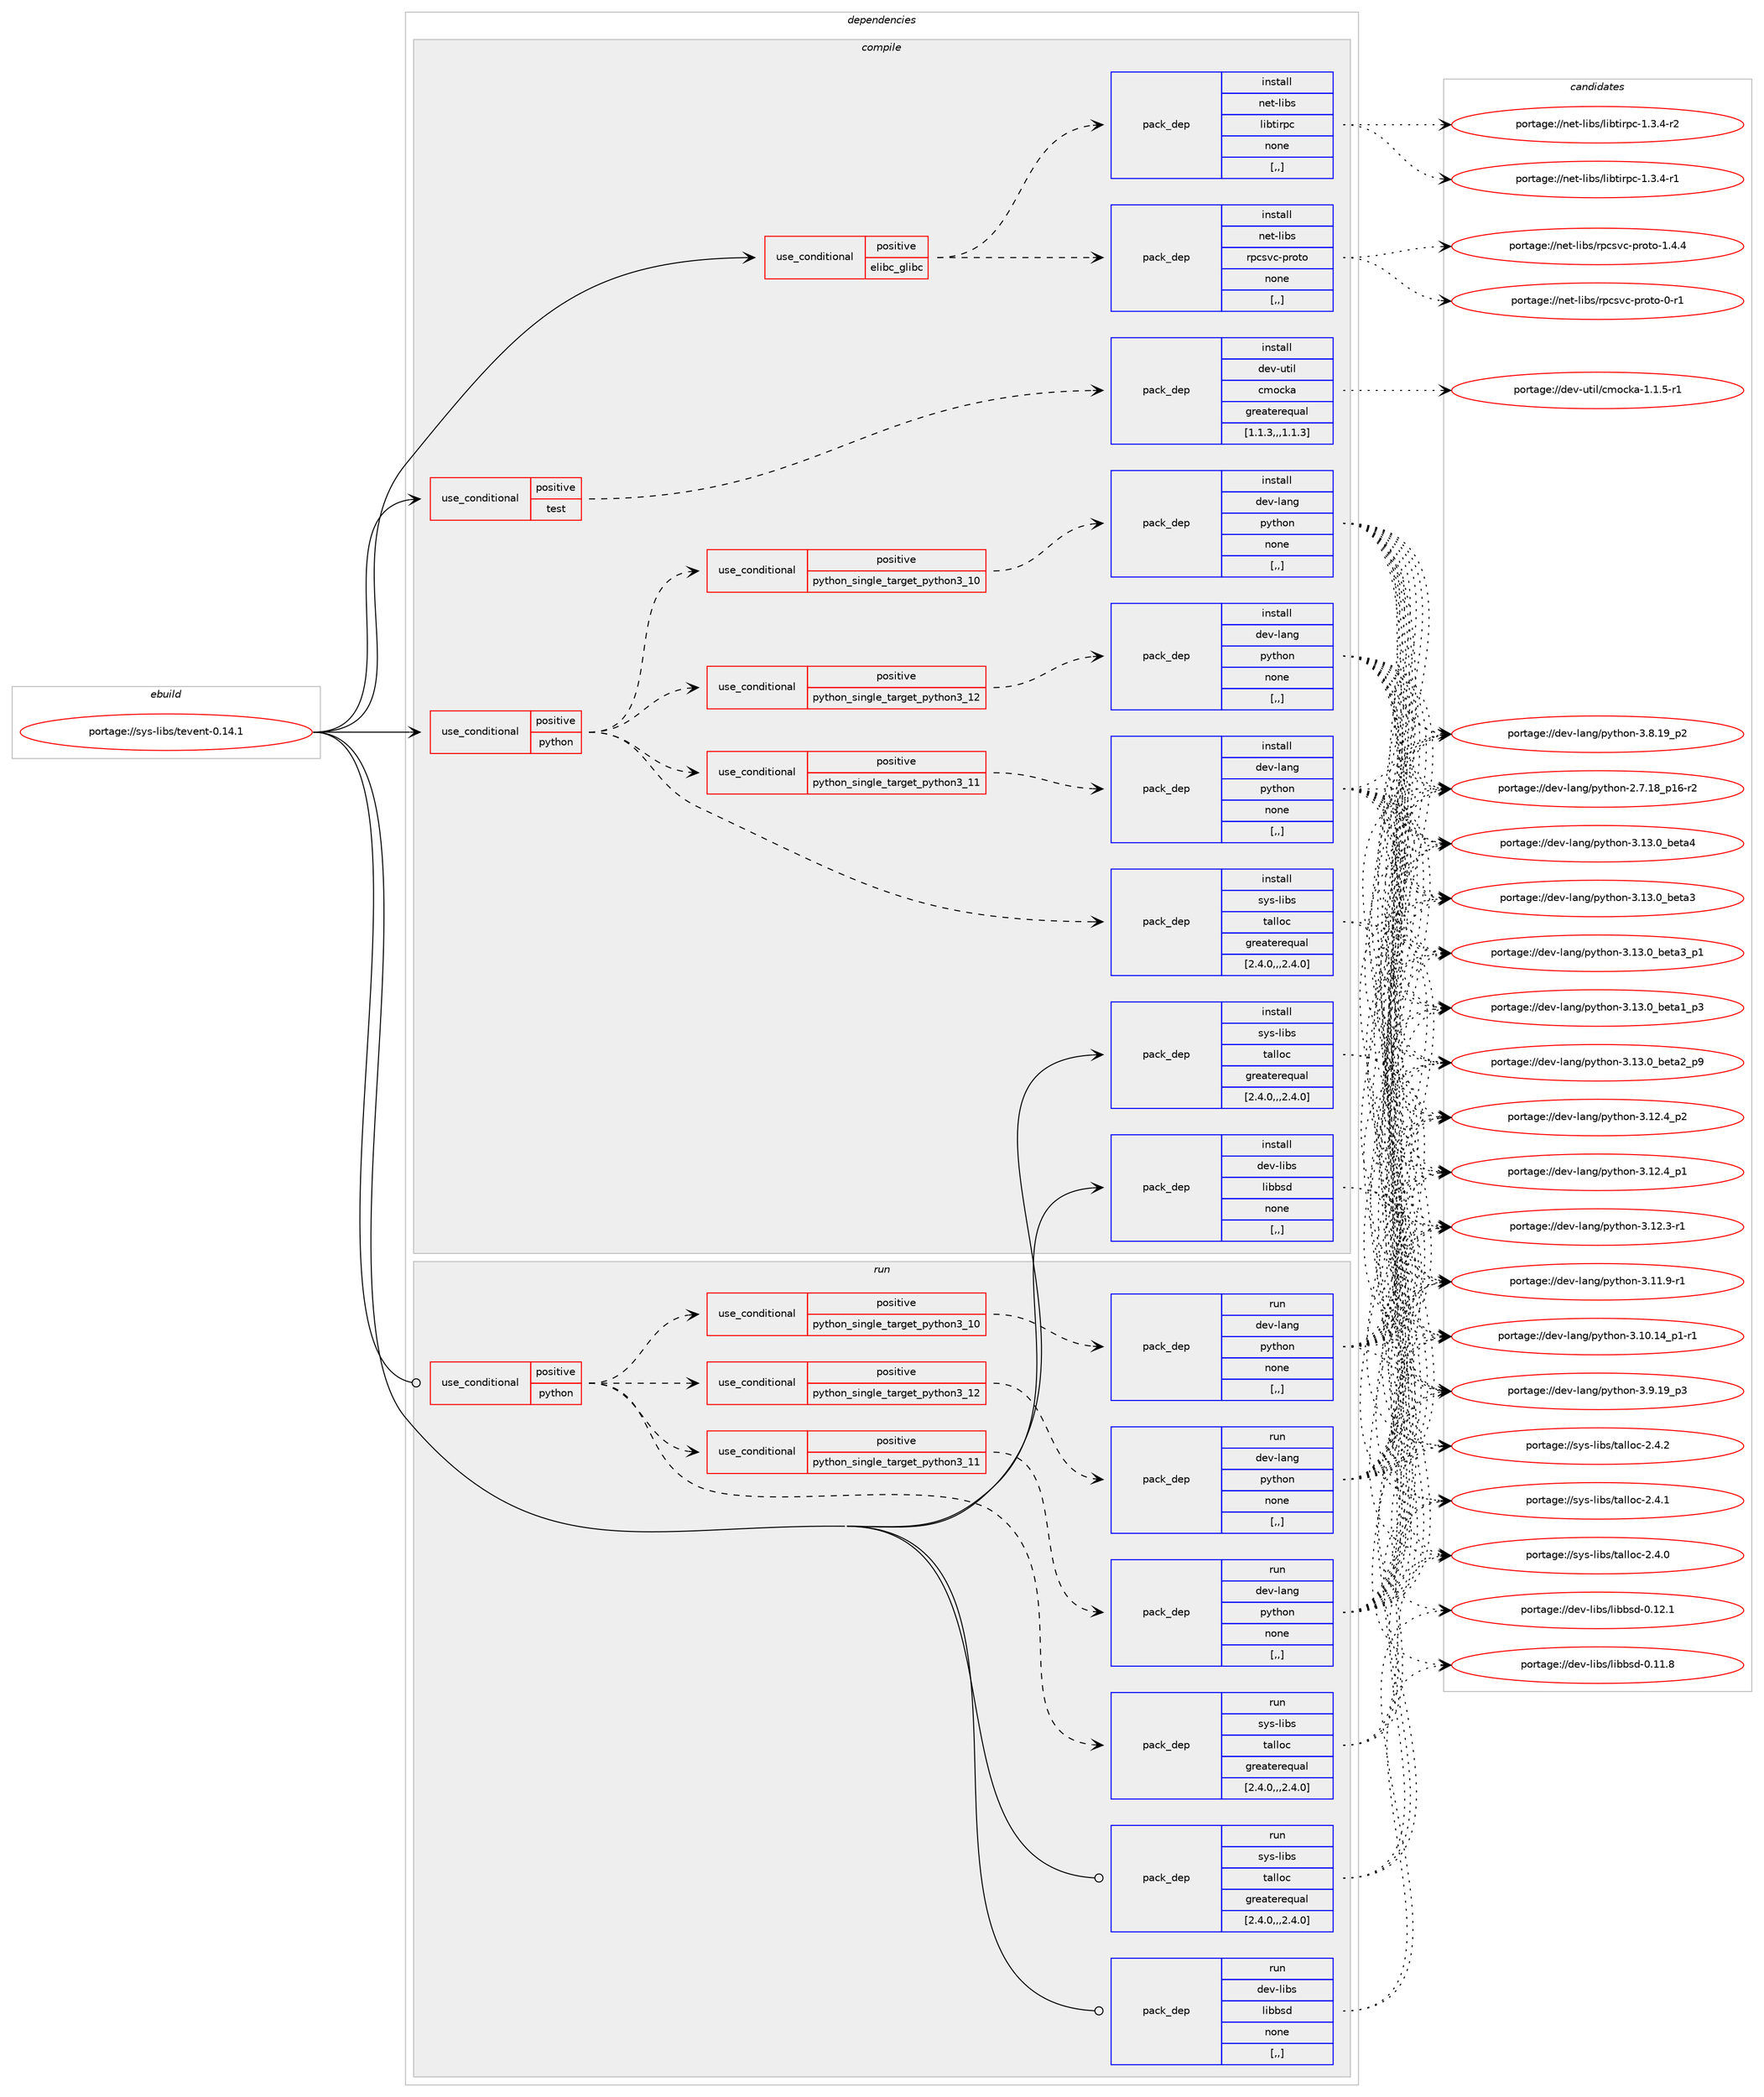 digraph prolog {

# *************
# Graph options
# *************

newrank=true;
concentrate=true;
compound=true;
graph [rankdir=LR,fontname=Helvetica,fontsize=10,ranksep=1.5];#, ranksep=2.5, nodesep=0.2];
edge  [arrowhead=vee];
node  [fontname=Helvetica,fontsize=10];

# **********
# The ebuild
# **********

subgraph cluster_leftcol {
color=gray;
label=<<i>ebuild</i>>;
id [label="portage://sys-libs/tevent-0.14.1", color=red, width=4, href="../sys-libs/tevent-0.14.1.svg"];
}

# ****************
# The dependencies
# ****************

subgraph cluster_midcol {
color=gray;
label=<<i>dependencies</i>>;
subgraph cluster_compile {
fillcolor="#eeeeee";
style=filled;
label=<<i>compile</i>>;
subgraph cond118093 {
dependency442380 [label=<<TABLE BORDER="0" CELLBORDER="1" CELLSPACING="0" CELLPADDING="4"><TR><TD ROWSPAN="3" CELLPADDING="10">use_conditional</TD></TR><TR><TD>positive</TD></TR><TR><TD>elibc_glibc</TD></TR></TABLE>>, shape=none, color=red];
subgraph pack321283 {
dependency442381 [label=<<TABLE BORDER="0" CELLBORDER="1" CELLSPACING="0" CELLPADDING="4" WIDTH="220"><TR><TD ROWSPAN="6" CELLPADDING="30">pack_dep</TD></TR><TR><TD WIDTH="110">install</TD></TR><TR><TD>net-libs</TD></TR><TR><TD>libtirpc</TD></TR><TR><TD>none</TD></TR><TR><TD>[,,]</TD></TR></TABLE>>, shape=none, color=blue];
}
dependency442380:e -> dependency442381:w [weight=20,style="dashed",arrowhead="vee"];
subgraph pack321284 {
dependency442382 [label=<<TABLE BORDER="0" CELLBORDER="1" CELLSPACING="0" CELLPADDING="4" WIDTH="220"><TR><TD ROWSPAN="6" CELLPADDING="30">pack_dep</TD></TR><TR><TD WIDTH="110">install</TD></TR><TR><TD>net-libs</TD></TR><TR><TD>rpcsvc-proto</TD></TR><TR><TD>none</TD></TR><TR><TD>[,,]</TD></TR></TABLE>>, shape=none, color=blue];
}
dependency442380:e -> dependency442382:w [weight=20,style="dashed",arrowhead="vee"];
}
id:e -> dependency442380:w [weight=20,style="solid",arrowhead="vee"];
subgraph cond118094 {
dependency442383 [label=<<TABLE BORDER="0" CELLBORDER="1" CELLSPACING="0" CELLPADDING="4"><TR><TD ROWSPAN="3" CELLPADDING="10">use_conditional</TD></TR><TR><TD>positive</TD></TR><TR><TD>python</TD></TR></TABLE>>, shape=none, color=red];
subgraph cond118095 {
dependency442384 [label=<<TABLE BORDER="0" CELLBORDER="1" CELLSPACING="0" CELLPADDING="4"><TR><TD ROWSPAN="3" CELLPADDING="10">use_conditional</TD></TR><TR><TD>positive</TD></TR><TR><TD>python_single_target_python3_10</TD></TR></TABLE>>, shape=none, color=red];
subgraph pack321285 {
dependency442385 [label=<<TABLE BORDER="0" CELLBORDER="1" CELLSPACING="0" CELLPADDING="4" WIDTH="220"><TR><TD ROWSPAN="6" CELLPADDING="30">pack_dep</TD></TR><TR><TD WIDTH="110">install</TD></TR><TR><TD>dev-lang</TD></TR><TR><TD>python</TD></TR><TR><TD>none</TD></TR><TR><TD>[,,]</TD></TR></TABLE>>, shape=none, color=blue];
}
dependency442384:e -> dependency442385:w [weight=20,style="dashed",arrowhead="vee"];
}
dependency442383:e -> dependency442384:w [weight=20,style="dashed",arrowhead="vee"];
subgraph cond118096 {
dependency442386 [label=<<TABLE BORDER="0" CELLBORDER="1" CELLSPACING="0" CELLPADDING="4"><TR><TD ROWSPAN="3" CELLPADDING="10">use_conditional</TD></TR><TR><TD>positive</TD></TR><TR><TD>python_single_target_python3_11</TD></TR></TABLE>>, shape=none, color=red];
subgraph pack321286 {
dependency442387 [label=<<TABLE BORDER="0" CELLBORDER="1" CELLSPACING="0" CELLPADDING="4" WIDTH="220"><TR><TD ROWSPAN="6" CELLPADDING="30">pack_dep</TD></TR><TR><TD WIDTH="110">install</TD></TR><TR><TD>dev-lang</TD></TR><TR><TD>python</TD></TR><TR><TD>none</TD></TR><TR><TD>[,,]</TD></TR></TABLE>>, shape=none, color=blue];
}
dependency442386:e -> dependency442387:w [weight=20,style="dashed",arrowhead="vee"];
}
dependency442383:e -> dependency442386:w [weight=20,style="dashed",arrowhead="vee"];
subgraph cond118097 {
dependency442388 [label=<<TABLE BORDER="0" CELLBORDER="1" CELLSPACING="0" CELLPADDING="4"><TR><TD ROWSPAN="3" CELLPADDING="10">use_conditional</TD></TR><TR><TD>positive</TD></TR><TR><TD>python_single_target_python3_12</TD></TR></TABLE>>, shape=none, color=red];
subgraph pack321287 {
dependency442389 [label=<<TABLE BORDER="0" CELLBORDER="1" CELLSPACING="0" CELLPADDING="4" WIDTH="220"><TR><TD ROWSPAN="6" CELLPADDING="30">pack_dep</TD></TR><TR><TD WIDTH="110">install</TD></TR><TR><TD>dev-lang</TD></TR><TR><TD>python</TD></TR><TR><TD>none</TD></TR><TR><TD>[,,]</TD></TR></TABLE>>, shape=none, color=blue];
}
dependency442388:e -> dependency442389:w [weight=20,style="dashed",arrowhead="vee"];
}
dependency442383:e -> dependency442388:w [weight=20,style="dashed",arrowhead="vee"];
subgraph pack321288 {
dependency442390 [label=<<TABLE BORDER="0" CELLBORDER="1" CELLSPACING="0" CELLPADDING="4" WIDTH="220"><TR><TD ROWSPAN="6" CELLPADDING="30">pack_dep</TD></TR><TR><TD WIDTH="110">install</TD></TR><TR><TD>sys-libs</TD></TR><TR><TD>talloc</TD></TR><TR><TD>greaterequal</TD></TR><TR><TD>[2.4.0,,,2.4.0]</TD></TR></TABLE>>, shape=none, color=blue];
}
dependency442383:e -> dependency442390:w [weight=20,style="dashed",arrowhead="vee"];
}
id:e -> dependency442383:w [weight=20,style="solid",arrowhead="vee"];
subgraph cond118098 {
dependency442391 [label=<<TABLE BORDER="0" CELLBORDER="1" CELLSPACING="0" CELLPADDING="4"><TR><TD ROWSPAN="3" CELLPADDING="10">use_conditional</TD></TR><TR><TD>positive</TD></TR><TR><TD>test</TD></TR></TABLE>>, shape=none, color=red];
subgraph pack321289 {
dependency442392 [label=<<TABLE BORDER="0" CELLBORDER="1" CELLSPACING="0" CELLPADDING="4" WIDTH="220"><TR><TD ROWSPAN="6" CELLPADDING="30">pack_dep</TD></TR><TR><TD WIDTH="110">install</TD></TR><TR><TD>dev-util</TD></TR><TR><TD>cmocka</TD></TR><TR><TD>greaterequal</TD></TR><TR><TD>[1.1.3,,,1.1.3]</TD></TR></TABLE>>, shape=none, color=blue];
}
dependency442391:e -> dependency442392:w [weight=20,style="dashed",arrowhead="vee"];
}
id:e -> dependency442391:w [weight=20,style="solid",arrowhead="vee"];
subgraph pack321290 {
dependency442393 [label=<<TABLE BORDER="0" CELLBORDER="1" CELLSPACING="0" CELLPADDING="4" WIDTH="220"><TR><TD ROWSPAN="6" CELLPADDING="30">pack_dep</TD></TR><TR><TD WIDTH="110">install</TD></TR><TR><TD>dev-libs</TD></TR><TR><TD>libbsd</TD></TR><TR><TD>none</TD></TR><TR><TD>[,,]</TD></TR></TABLE>>, shape=none, color=blue];
}
id:e -> dependency442393:w [weight=20,style="solid",arrowhead="vee"];
subgraph pack321291 {
dependency442394 [label=<<TABLE BORDER="0" CELLBORDER="1" CELLSPACING="0" CELLPADDING="4" WIDTH="220"><TR><TD ROWSPAN="6" CELLPADDING="30">pack_dep</TD></TR><TR><TD WIDTH="110">install</TD></TR><TR><TD>sys-libs</TD></TR><TR><TD>talloc</TD></TR><TR><TD>greaterequal</TD></TR><TR><TD>[2.4.0,,,2.4.0]</TD></TR></TABLE>>, shape=none, color=blue];
}
id:e -> dependency442394:w [weight=20,style="solid",arrowhead="vee"];
}
subgraph cluster_compileandrun {
fillcolor="#eeeeee";
style=filled;
label=<<i>compile and run</i>>;
}
subgraph cluster_run {
fillcolor="#eeeeee";
style=filled;
label=<<i>run</i>>;
subgraph cond118099 {
dependency442395 [label=<<TABLE BORDER="0" CELLBORDER="1" CELLSPACING="0" CELLPADDING="4"><TR><TD ROWSPAN="3" CELLPADDING="10">use_conditional</TD></TR><TR><TD>positive</TD></TR><TR><TD>python</TD></TR></TABLE>>, shape=none, color=red];
subgraph cond118100 {
dependency442396 [label=<<TABLE BORDER="0" CELLBORDER="1" CELLSPACING="0" CELLPADDING="4"><TR><TD ROWSPAN="3" CELLPADDING="10">use_conditional</TD></TR><TR><TD>positive</TD></TR><TR><TD>python_single_target_python3_10</TD></TR></TABLE>>, shape=none, color=red];
subgraph pack321292 {
dependency442397 [label=<<TABLE BORDER="0" CELLBORDER="1" CELLSPACING="0" CELLPADDING="4" WIDTH="220"><TR><TD ROWSPAN="6" CELLPADDING="30">pack_dep</TD></TR><TR><TD WIDTH="110">run</TD></TR><TR><TD>dev-lang</TD></TR><TR><TD>python</TD></TR><TR><TD>none</TD></TR><TR><TD>[,,]</TD></TR></TABLE>>, shape=none, color=blue];
}
dependency442396:e -> dependency442397:w [weight=20,style="dashed",arrowhead="vee"];
}
dependency442395:e -> dependency442396:w [weight=20,style="dashed",arrowhead="vee"];
subgraph cond118101 {
dependency442398 [label=<<TABLE BORDER="0" CELLBORDER="1" CELLSPACING="0" CELLPADDING="4"><TR><TD ROWSPAN="3" CELLPADDING="10">use_conditional</TD></TR><TR><TD>positive</TD></TR><TR><TD>python_single_target_python3_11</TD></TR></TABLE>>, shape=none, color=red];
subgraph pack321293 {
dependency442399 [label=<<TABLE BORDER="0" CELLBORDER="1" CELLSPACING="0" CELLPADDING="4" WIDTH="220"><TR><TD ROWSPAN="6" CELLPADDING="30">pack_dep</TD></TR><TR><TD WIDTH="110">run</TD></TR><TR><TD>dev-lang</TD></TR><TR><TD>python</TD></TR><TR><TD>none</TD></TR><TR><TD>[,,]</TD></TR></TABLE>>, shape=none, color=blue];
}
dependency442398:e -> dependency442399:w [weight=20,style="dashed",arrowhead="vee"];
}
dependency442395:e -> dependency442398:w [weight=20,style="dashed",arrowhead="vee"];
subgraph cond118102 {
dependency442400 [label=<<TABLE BORDER="0" CELLBORDER="1" CELLSPACING="0" CELLPADDING="4"><TR><TD ROWSPAN="3" CELLPADDING="10">use_conditional</TD></TR><TR><TD>positive</TD></TR><TR><TD>python_single_target_python3_12</TD></TR></TABLE>>, shape=none, color=red];
subgraph pack321294 {
dependency442401 [label=<<TABLE BORDER="0" CELLBORDER="1" CELLSPACING="0" CELLPADDING="4" WIDTH="220"><TR><TD ROWSPAN="6" CELLPADDING="30">pack_dep</TD></TR><TR><TD WIDTH="110">run</TD></TR><TR><TD>dev-lang</TD></TR><TR><TD>python</TD></TR><TR><TD>none</TD></TR><TR><TD>[,,]</TD></TR></TABLE>>, shape=none, color=blue];
}
dependency442400:e -> dependency442401:w [weight=20,style="dashed",arrowhead="vee"];
}
dependency442395:e -> dependency442400:w [weight=20,style="dashed",arrowhead="vee"];
subgraph pack321295 {
dependency442402 [label=<<TABLE BORDER="0" CELLBORDER="1" CELLSPACING="0" CELLPADDING="4" WIDTH="220"><TR><TD ROWSPAN="6" CELLPADDING="30">pack_dep</TD></TR><TR><TD WIDTH="110">run</TD></TR><TR><TD>sys-libs</TD></TR><TR><TD>talloc</TD></TR><TR><TD>greaterequal</TD></TR><TR><TD>[2.4.0,,,2.4.0]</TD></TR></TABLE>>, shape=none, color=blue];
}
dependency442395:e -> dependency442402:w [weight=20,style="dashed",arrowhead="vee"];
}
id:e -> dependency442395:w [weight=20,style="solid",arrowhead="odot"];
subgraph pack321296 {
dependency442403 [label=<<TABLE BORDER="0" CELLBORDER="1" CELLSPACING="0" CELLPADDING="4" WIDTH="220"><TR><TD ROWSPAN="6" CELLPADDING="30">pack_dep</TD></TR><TR><TD WIDTH="110">run</TD></TR><TR><TD>dev-libs</TD></TR><TR><TD>libbsd</TD></TR><TR><TD>none</TD></TR><TR><TD>[,,]</TD></TR></TABLE>>, shape=none, color=blue];
}
id:e -> dependency442403:w [weight=20,style="solid",arrowhead="odot"];
subgraph pack321297 {
dependency442404 [label=<<TABLE BORDER="0" CELLBORDER="1" CELLSPACING="0" CELLPADDING="4" WIDTH="220"><TR><TD ROWSPAN="6" CELLPADDING="30">pack_dep</TD></TR><TR><TD WIDTH="110">run</TD></TR><TR><TD>sys-libs</TD></TR><TR><TD>talloc</TD></TR><TR><TD>greaterequal</TD></TR><TR><TD>[2.4.0,,,2.4.0]</TD></TR></TABLE>>, shape=none, color=blue];
}
id:e -> dependency442404:w [weight=20,style="solid",arrowhead="odot"];
}
}

# **************
# The candidates
# **************

subgraph cluster_choices {
rank=same;
color=gray;
label=<<i>candidates</i>>;

subgraph choice321283 {
color=black;
nodesep=1;
choice11010111645108105981154710810598116105114112994549465146524511450 [label="portage://net-libs/libtirpc-1.3.4-r2", color=red, width=4,href="../net-libs/libtirpc-1.3.4-r2.svg"];
choice11010111645108105981154710810598116105114112994549465146524511449 [label="portage://net-libs/libtirpc-1.3.4-r1", color=red, width=4,href="../net-libs/libtirpc-1.3.4-r1.svg"];
dependency442381:e -> choice11010111645108105981154710810598116105114112994549465146524511450:w [style=dotted,weight="100"];
dependency442381:e -> choice11010111645108105981154710810598116105114112994549465146524511449:w [style=dotted,weight="100"];
}
subgraph choice321284 {
color=black;
nodesep=1;
choice110101116451081059811547114112991151189945112114111116111454946524652 [label="portage://net-libs/rpcsvc-proto-1.4.4", color=red, width=4,href="../net-libs/rpcsvc-proto-1.4.4.svg"];
choice11010111645108105981154711411299115118994511211411111611145484511449 [label="portage://net-libs/rpcsvc-proto-0-r1", color=red, width=4,href="../net-libs/rpcsvc-proto-0-r1.svg"];
dependency442382:e -> choice110101116451081059811547114112991151189945112114111116111454946524652:w [style=dotted,weight="100"];
dependency442382:e -> choice11010111645108105981154711411299115118994511211411111611145484511449:w [style=dotted,weight="100"];
}
subgraph choice321285 {
color=black;
nodesep=1;
choice1001011184510897110103471121211161041111104551464951464895981011169752 [label="portage://dev-lang/python-3.13.0_beta4", color=red, width=4,href="../dev-lang/python-3.13.0_beta4.svg"];
choice10010111845108971101034711212111610411111045514649514648959810111697519511249 [label="portage://dev-lang/python-3.13.0_beta3_p1", color=red, width=4,href="../dev-lang/python-3.13.0_beta3_p1.svg"];
choice1001011184510897110103471121211161041111104551464951464895981011169751 [label="portage://dev-lang/python-3.13.0_beta3", color=red, width=4,href="../dev-lang/python-3.13.0_beta3.svg"];
choice10010111845108971101034711212111610411111045514649514648959810111697509511257 [label="portage://dev-lang/python-3.13.0_beta2_p9", color=red, width=4,href="../dev-lang/python-3.13.0_beta2_p9.svg"];
choice10010111845108971101034711212111610411111045514649514648959810111697499511251 [label="portage://dev-lang/python-3.13.0_beta1_p3", color=red, width=4,href="../dev-lang/python-3.13.0_beta1_p3.svg"];
choice100101118451089711010347112121116104111110455146495046529511250 [label="portage://dev-lang/python-3.12.4_p2", color=red, width=4,href="../dev-lang/python-3.12.4_p2.svg"];
choice100101118451089711010347112121116104111110455146495046529511249 [label="portage://dev-lang/python-3.12.4_p1", color=red, width=4,href="../dev-lang/python-3.12.4_p1.svg"];
choice100101118451089711010347112121116104111110455146495046514511449 [label="portage://dev-lang/python-3.12.3-r1", color=red, width=4,href="../dev-lang/python-3.12.3-r1.svg"];
choice100101118451089711010347112121116104111110455146494946574511449 [label="portage://dev-lang/python-3.11.9-r1", color=red, width=4,href="../dev-lang/python-3.11.9-r1.svg"];
choice100101118451089711010347112121116104111110455146494846495295112494511449 [label="portage://dev-lang/python-3.10.14_p1-r1", color=red, width=4,href="../dev-lang/python-3.10.14_p1-r1.svg"];
choice100101118451089711010347112121116104111110455146574649579511251 [label="portage://dev-lang/python-3.9.19_p3", color=red, width=4,href="../dev-lang/python-3.9.19_p3.svg"];
choice100101118451089711010347112121116104111110455146564649579511250 [label="portage://dev-lang/python-3.8.19_p2", color=red, width=4,href="../dev-lang/python-3.8.19_p2.svg"];
choice100101118451089711010347112121116104111110455046554649569511249544511450 [label="portage://dev-lang/python-2.7.18_p16-r2", color=red, width=4,href="../dev-lang/python-2.7.18_p16-r2.svg"];
dependency442385:e -> choice1001011184510897110103471121211161041111104551464951464895981011169752:w [style=dotted,weight="100"];
dependency442385:e -> choice10010111845108971101034711212111610411111045514649514648959810111697519511249:w [style=dotted,weight="100"];
dependency442385:e -> choice1001011184510897110103471121211161041111104551464951464895981011169751:w [style=dotted,weight="100"];
dependency442385:e -> choice10010111845108971101034711212111610411111045514649514648959810111697509511257:w [style=dotted,weight="100"];
dependency442385:e -> choice10010111845108971101034711212111610411111045514649514648959810111697499511251:w [style=dotted,weight="100"];
dependency442385:e -> choice100101118451089711010347112121116104111110455146495046529511250:w [style=dotted,weight="100"];
dependency442385:e -> choice100101118451089711010347112121116104111110455146495046529511249:w [style=dotted,weight="100"];
dependency442385:e -> choice100101118451089711010347112121116104111110455146495046514511449:w [style=dotted,weight="100"];
dependency442385:e -> choice100101118451089711010347112121116104111110455146494946574511449:w [style=dotted,weight="100"];
dependency442385:e -> choice100101118451089711010347112121116104111110455146494846495295112494511449:w [style=dotted,weight="100"];
dependency442385:e -> choice100101118451089711010347112121116104111110455146574649579511251:w [style=dotted,weight="100"];
dependency442385:e -> choice100101118451089711010347112121116104111110455146564649579511250:w [style=dotted,weight="100"];
dependency442385:e -> choice100101118451089711010347112121116104111110455046554649569511249544511450:w [style=dotted,weight="100"];
}
subgraph choice321286 {
color=black;
nodesep=1;
choice1001011184510897110103471121211161041111104551464951464895981011169752 [label="portage://dev-lang/python-3.13.0_beta4", color=red, width=4,href="../dev-lang/python-3.13.0_beta4.svg"];
choice10010111845108971101034711212111610411111045514649514648959810111697519511249 [label="portage://dev-lang/python-3.13.0_beta3_p1", color=red, width=4,href="../dev-lang/python-3.13.0_beta3_p1.svg"];
choice1001011184510897110103471121211161041111104551464951464895981011169751 [label="portage://dev-lang/python-3.13.0_beta3", color=red, width=4,href="../dev-lang/python-3.13.0_beta3.svg"];
choice10010111845108971101034711212111610411111045514649514648959810111697509511257 [label="portage://dev-lang/python-3.13.0_beta2_p9", color=red, width=4,href="../dev-lang/python-3.13.0_beta2_p9.svg"];
choice10010111845108971101034711212111610411111045514649514648959810111697499511251 [label="portage://dev-lang/python-3.13.0_beta1_p3", color=red, width=4,href="../dev-lang/python-3.13.0_beta1_p3.svg"];
choice100101118451089711010347112121116104111110455146495046529511250 [label="portage://dev-lang/python-3.12.4_p2", color=red, width=4,href="../dev-lang/python-3.12.4_p2.svg"];
choice100101118451089711010347112121116104111110455146495046529511249 [label="portage://dev-lang/python-3.12.4_p1", color=red, width=4,href="../dev-lang/python-3.12.4_p1.svg"];
choice100101118451089711010347112121116104111110455146495046514511449 [label="portage://dev-lang/python-3.12.3-r1", color=red, width=4,href="../dev-lang/python-3.12.3-r1.svg"];
choice100101118451089711010347112121116104111110455146494946574511449 [label="portage://dev-lang/python-3.11.9-r1", color=red, width=4,href="../dev-lang/python-3.11.9-r1.svg"];
choice100101118451089711010347112121116104111110455146494846495295112494511449 [label="portage://dev-lang/python-3.10.14_p1-r1", color=red, width=4,href="../dev-lang/python-3.10.14_p1-r1.svg"];
choice100101118451089711010347112121116104111110455146574649579511251 [label="portage://dev-lang/python-3.9.19_p3", color=red, width=4,href="../dev-lang/python-3.9.19_p3.svg"];
choice100101118451089711010347112121116104111110455146564649579511250 [label="portage://dev-lang/python-3.8.19_p2", color=red, width=4,href="../dev-lang/python-3.8.19_p2.svg"];
choice100101118451089711010347112121116104111110455046554649569511249544511450 [label="portage://dev-lang/python-2.7.18_p16-r2", color=red, width=4,href="../dev-lang/python-2.7.18_p16-r2.svg"];
dependency442387:e -> choice1001011184510897110103471121211161041111104551464951464895981011169752:w [style=dotted,weight="100"];
dependency442387:e -> choice10010111845108971101034711212111610411111045514649514648959810111697519511249:w [style=dotted,weight="100"];
dependency442387:e -> choice1001011184510897110103471121211161041111104551464951464895981011169751:w [style=dotted,weight="100"];
dependency442387:e -> choice10010111845108971101034711212111610411111045514649514648959810111697509511257:w [style=dotted,weight="100"];
dependency442387:e -> choice10010111845108971101034711212111610411111045514649514648959810111697499511251:w [style=dotted,weight="100"];
dependency442387:e -> choice100101118451089711010347112121116104111110455146495046529511250:w [style=dotted,weight="100"];
dependency442387:e -> choice100101118451089711010347112121116104111110455146495046529511249:w [style=dotted,weight="100"];
dependency442387:e -> choice100101118451089711010347112121116104111110455146495046514511449:w [style=dotted,weight="100"];
dependency442387:e -> choice100101118451089711010347112121116104111110455146494946574511449:w [style=dotted,weight="100"];
dependency442387:e -> choice100101118451089711010347112121116104111110455146494846495295112494511449:w [style=dotted,weight="100"];
dependency442387:e -> choice100101118451089711010347112121116104111110455146574649579511251:w [style=dotted,weight="100"];
dependency442387:e -> choice100101118451089711010347112121116104111110455146564649579511250:w [style=dotted,weight="100"];
dependency442387:e -> choice100101118451089711010347112121116104111110455046554649569511249544511450:w [style=dotted,weight="100"];
}
subgraph choice321287 {
color=black;
nodesep=1;
choice1001011184510897110103471121211161041111104551464951464895981011169752 [label="portage://dev-lang/python-3.13.0_beta4", color=red, width=4,href="../dev-lang/python-3.13.0_beta4.svg"];
choice10010111845108971101034711212111610411111045514649514648959810111697519511249 [label="portage://dev-lang/python-3.13.0_beta3_p1", color=red, width=4,href="../dev-lang/python-3.13.0_beta3_p1.svg"];
choice1001011184510897110103471121211161041111104551464951464895981011169751 [label="portage://dev-lang/python-3.13.0_beta3", color=red, width=4,href="../dev-lang/python-3.13.0_beta3.svg"];
choice10010111845108971101034711212111610411111045514649514648959810111697509511257 [label="portage://dev-lang/python-3.13.0_beta2_p9", color=red, width=4,href="../dev-lang/python-3.13.0_beta2_p9.svg"];
choice10010111845108971101034711212111610411111045514649514648959810111697499511251 [label="portage://dev-lang/python-3.13.0_beta1_p3", color=red, width=4,href="../dev-lang/python-3.13.0_beta1_p3.svg"];
choice100101118451089711010347112121116104111110455146495046529511250 [label="portage://dev-lang/python-3.12.4_p2", color=red, width=4,href="../dev-lang/python-3.12.4_p2.svg"];
choice100101118451089711010347112121116104111110455146495046529511249 [label="portage://dev-lang/python-3.12.4_p1", color=red, width=4,href="../dev-lang/python-3.12.4_p1.svg"];
choice100101118451089711010347112121116104111110455146495046514511449 [label="portage://dev-lang/python-3.12.3-r1", color=red, width=4,href="../dev-lang/python-3.12.3-r1.svg"];
choice100101118451089711010347112121116104111110455146494946574511449 [label="portage://dev-lang/python-3.11.9-r1", color=red, width=4,href="../dev-lang/python-3.11.9-r1.svg"];
choice100101118451089711010347112121116104111110455146494846495295112494511449 [label="portage://dev-lang/python-3.10.14_p1-r1", color=red, width=4,href="../dev-lang/python-3.10.14_p1-r1.svg"];
choice100101118451089711010347112121116104111110455146574649579511251 [label="portage://dev-lang/python-3.9.19_p3", color=red, width=4,href="../dev-lang/python-3.9.19_p3.svg"];
choice100101118451089711010347112121116104111110455146564649579511250 [label="portage://dev-lang/python-3.8.19_p2", color=red, width=4,href="../dev-lang/python-3.8.19_p2.svg"];
choice100101118451089711010347112121116104111110455046554649569511249544511450 [label="portage://dev-lang/python-2.7.18_p16-r2", color=red, width=4,href="../dev-lang/python-2.7.18_p16-r2.svg"];
dependency442389:e -> choice1001011184510897110103471121211161041111104551464951464895981011169752:w [style=dotted,weight="100"];
dependency442389:e -> choice10010111845108971101034711212111610411111045514649514648959810111697519511249:w [style=dotted,weight="100"];
dependency442389:e -> choice1001011184510897110103471121211161041111104551464951464895981011169751:w [style=dotted,weight="100"];
dependency442389:e -> choice10010111845108971101034711212111610411111045514649514648959810111697509511257:w [style=dotted,weight="100"];
dependency442389:e -> choice10010111845108971101034711212111610411111045514649514648959810111697499511251:w [style=dotted,weight="100"];
dependency442389:e -> choice100101118451089711010347112121116104111110455146495046529511250:w [style=dotted,weight="100"];
dependency442389:e -> choice100101118451089711010347112121116104111110455146495046529511249:w [style=dotted,weight="100"];
dependency442389:e -> choice100101118451089711010347112121116104111110455146495046514511449:w [style=dotted,weight="100"];
dependency442389:e -> choice100101118451089711010347112121116104111110455146494946574511449:w [style=dotted,weight="100"];
dependency442389:e -> choice100101118451089711010347112121116104111110455146494846495295112494511449:w [style=dotted,weight="100"];
dependency442389:e -> choice100101118451089711010347112121116104111110455146574649579511251:w [style=dotted,weight="100"];
dependency442389:e -> choice100101118451089711010347112121116104111110455146564649579511250:w [style=dotted,weight="100"];
dependency442389:e -> choice100101118451089711010347112121116104111110455046554649569511249544511450:w [style=dotted,weight="100"];
}
subgraph choice321288 {
color=black;
nodesep=1;
choice1151211154510810598115471169710810811199455046524650 [label="portage://sys-libs/talloc-2.4.2", color=red, width=4,href="../sys-libs/talloc-2.4.2.svg"];
choice1151211154510810598115471169710810811199455046524649 [label="portage://sys-libs/talloc-2.4.1", color=red, width=4,href="../sys-libs/talloc-2.4.1.svg"];
choice1151211154510810598115471169710810811199455046524648 [label="portage://sys-libs/talloc-2.4.0", color=red, width=4,href="../sys-libs/talloc-2.4.0.svg"];
dependency442390:e -> choice1151211154510810598115471169710810811199455046524650:w [style=dotted,weight="100"];
dependency442390:e -> choice1151211154510810598115471169710810811199455046524649:w [style=dotted,weight="100"];
dependency442390:e -> choice1151211154510810598115471169710810811199455046524648:w [style=dotted,weight="100"];
}
subgraph choice321289 {
color=black;
nodesep=1;
choice10010111845117116105108479910911199107974549464946534511449 [label="portage://dev-util/cmocka-1.1.5-r1", color=red, width=4,href="../dev-util/cmocka-1.1.5-r1.svg"];
dependency442392:e -> choice10010111845117116105108479910911199107974549464946534511449:w [style=dotted,weight="100"];
}
subgraph choice321290 {
color=black;
nodesep=1;
choice100101118451081059811547108105989811510045484649504649 [label="portage://dev-libs/libbsd-0.12.1", color=red, width=4,href="../dev-libs/libbsd-0.12.1.svg"];
choice100101118451081059811547108105989811510045484649494656 [label="portage://dev-libs/libbsd-0.11.8", color=red, width=4,href="../dev-libs/libbsd-0.11.8.svg"];
dependency442393:e -> choice100101118451081059811547108105989811510045484649504649:w [style=dotted,weight="100"];
dependency442393:e -> choice100101118451081059811547108105989811510045484649494656:w [style=dotted,weight="100"];
}
subgraph choice321291 {
color=black;
nodesep=1;
choice1151211154510810598115471169710810811199455046524650 [label="portage://sys-libs/talloc-2.4.2", color=red, width=4,href="../sys-libs/talloc-2.4.2.svg"];
choice1151211154510810598115471169710810811199455046524649 [label="portage://sys-libs/talloc-2.4.1", color=red, width=4,href="../sys-libs/talloc-2.4.1.svg"];
choice1151211154510810598115471169710810811199455046524648 [label="portage://sys-libs/talloc-2.4.0", color=red, width=4,href="../sys-libs/talloc-2.4.0.svg"];
dependency442394:e -> choice1151211154510810598115471169710810811199455046524650:w [style=dotted,weight="100"];
dependency442394:e -> choice1151211154510810598115471169710810811199455046524649:w [style=dotted,weight="100"];
dependency442394:e -> choice1151211154510810598115471169710810811199455046524648:w [style=dotted,weight="100"];
}
subgraph choice321292 {
color=black;
nodesep=1;
choice1001011184510897110103471121211161041111104551464951464895981011169752 [label="portage://dev-lang/python-3.13.0_beta4", color=red, width=4,href="../dev-lang/python-3.13.0_beta4.svg"];
choice10010111845108971101034711212111610411111045514649514648959810111697519511249 [label="portage://dev-lang/python-3.13.0_beta3_p1", color=red, width=4,href="../dev-lang/python-3.13.0_beta3_p1.svg"];
choice1001011184510897110103471121211161041111104551464951464895981011169751 [label="portage://dev-lang/python-3.13.0_beta3", color=red, width=4,href="../dev-lang/python-3.13.0_beta3.svg"];
choice10010111845108971101034711212111610411111045514649514648959810111697509511257 [label="portage://dev-lang/python-3.13.0_beta2_p9", color=red, width=4,href="../dev-lang/python-3.13.0_beta2_p9.svg"];
choice10010111845108971101034711212111610411111045514649514648959810111697499511251 [label="portage://dev-lang/python-3.13.0_beta1_p3", color=red, width=4,href="../dev-lang/python-3.13.0_beta1_p3.svg"];
choice100101118451089711010347112121116104111110455146495046529511250 [label="portage://dev-lang/python-3.12.4_p2", color=red, width=4,href="../dev-lang/python-3.12.4_p2.svg"];
choice100101118451089711010347112121116104111110455146495046529511249 [label="portage://dev-lang/python-3.12.4_p1", color=red, width=4,href="../dev-lang/python-3.12.4_p1.svg"];
choice100101118451089711010347112121116104111110455146495046514511449 [label="portage://dev-lang/python-3.12.3-r1", color=red, width=4,href="../dev-lang/python-3.12.3-r1.svg"];
choice100101118451089711010347112121116104111110455146494946574511449 [label="portage://dev-lang/python-3.11.9-r1", color=red, width=4,href="../dev-lang/python-3.11.9-r1.svg"];
choice100101118451089711010347112121116104111110455146494846495295112494511449 [label="portage://dev-lang/python-3.10.14_p1-r1", color=red, width=4,href="../dev-lang/python-3.10.14_p1-r1.svg"];
choice100101118451089711010347112121116104111110455146574649579511251 [label="portage://dev-lang/python-3.9.19_p3", color=red, width=4,href="../dev-lang/python-3.9.19_p3.svg"];
choice100101118451089711010347112121116104111110455146564649579511250 [label="portage://dev-lang/python-3.8.19_p2", color=red, width=4,href="../dev-lang/python-3.8.19_p2.svg"];
choice100101118451089711010347112121116104111110455046554649569511249544511450 [label="portage://dev-lang/python-2.7.18_p16-r2", color=red, width=4,href="../dev-lang/python-2.7.18_p16-r2.svg"];
dependency442397:e -> choice1001011184510897110103471121211161041111104551464951464895981011169752:w [style=dotted,weight="100"];
dependency442397:e -> choice10010111845108971101034711212111610411111045514649514648959810111697519511249:w [style=dotted,weight="100"];
dependency442397:e -> choice1001011184510897110103471121211161041111104551464951464895981011169751:w [style=dotted,weight="100"];
dependency442397:e -> choice10010111845108971101034711212111610411111045514649514648959810111697509511257:w [style=dotted,weight="100"];
dependency442397:e -> choice10010111845108971101034711212111610411111045514649514648959810111697499511251:w [style=dotted,weight="100"];
dependency442397:e -> choice100101118451089711010347112121116104111110455146495046529511250:w [style=dotted,weight="100"];
dependency442397:e -> choice100101118451089711010347112121116104111110455146495046529511249:w [style=dotted,weight="100"];
dependency442397:e -> choice100101118451089711010347112121116104111110455146495046514511449:w [style=dotted,weight="100"];
dependency442397:e -> choice100101118451089711010347112121116104111110455146494946574511449:w [style=dotted,weight="100"];
dependency442397:e -> choice100101118451089711010347112121116104111110455146494846495295112494511449:w [style=dotted,weight="100"];
dependency442397:e -> choice100101118451089711010347112121116104111110455146574649579511251:w [style=dotted,weight="100"];
dependency442397:e -> choice100101118451089711010347112121116104111110455146564649579511250:w [style=dotted,weight="100"];
dependency442397:e -> choice100101118451089711010347112121116104111110455046554649569511249544511450:w [style=dotted,weight="100"];
}
subgraph choice321293 {
color=black;
nodesep=1;
choice1001011184510897110103471121211161041111104551464951464895981011169752 [label="portage://dev-lang/python-3.13.0_beta4", color=red, width=4,href="../dev-lang/python-3.13.0_beta4.svg"];
choice10010111845108971101034711212111610411111045514649514648959810111697519511249 [label="portage://dev-lang/python-3.13.0_beta3_p1", color=red, width=4,href="../dev-lang/python-3.13.0_beta3_p1.svg"];
choice1001011184510897110103471121211161041111104551464951464895981011169751 [label="portage://dev-lang/python-3.13.0_beta3", color=red, width=4,href="../dev-lang/python-3.13.0_beta3.svg"];
choice10010111845108971101034711212111610411111045514649514648959810111697509511257 [label="portage://dev-lang/python-3.13.0_beta2_p9", color=red, width=4,href="../dev-lang/python-3.13.0_beta2_p9.svg"];
choice10010111845108971101034711212111610411111045514649514648959810111697499511251 [label="portage://dev-lang/python-3.13.0_beta1_p3", color=red, width=4,href="../dev-lang/python-3.13.0_beta1_p3.svg"];
choice100101118451089711010347112121116104111110455146495046529511250 [label="portage://dev-lang/python-3.12.4_p2", color=red, width=4,href="../dev-lang/python-3.12.4_p2.svg"];
choice100101118451089711010347112121116104111110455146495046529511249 [label="portage://dev-lang/python-3.12.4_p1", color=red, width=4,href="../dev-lang/python-3.12.4_p1.svg"];
choice100101118451089711010347112121116104111110455146495046514511449 [label="portage://dev-lang/python-3.12.3-r1", color=red, width=4,href="../dev-lang/python-3.12.3-r1.svg"];
choice100101118451089711010347112121116104111110455146494946574511449 [label="portage://dev-lang/python-3.11.9-r1", color=red, width=4,href="../dev-lang/python-3.11.9-r1.svg"];
choice100101118451089711010347112121116104111110455146494846495295112494511449 [label="portage://dev-lang/python-3.10.14_p1-r1", color=red, width=4,href="../dev-lang/python-3.10.14_p1-r1.svg"];
choice100101118451089711010347112121116104111110455146574649579511251 [label="portage://dev-lang/python-3.9.19_p3", color=red, width=4,href="../dev-lang/python-3.9.19_p3.svg"];
choice100101118451089711010347112121116104111110455146564649579511250 [label="portage://dev-lang/python-3.8.19_p2", color=red, width=4,href="../dev-lang/python-3.8.19_p2.svg"];
choice100101118451089711010347112121116104111110455046554649569511249544511450 [label="portage://dev-lang/python-2.7.18_p16-r2", color=red, width=4,href="../dev-lang/python-2.7.18_p16-r2.svg"];
dependency442399:e -> choice1001011184510897110103471121211161041111104551464951464895981011169752:w [style=dotted,weight="100"];
dependency442399:e -> choice10010111845108971101034711212111610411111045514649514648959810111697519511249:w [style=dotted,weight="100"];
dependency442399:e -> choice1001011184510897110103471121211161041111104551464951464895981011169751:w [style=dotted,weight="100"];
dependency442399:e -> choice10010111845108971101034711212111610411111045514649514648959810111697509511257:w [style=dotted,weight="100"];
dependency442399:e -> choice10010111845108971101034711212111610411111045514649514648959810111697499511251:w [style=dotted,weight="100"];
dependency442399:e -> choice100101118451089711010347112121116104111110455146495046529511250:w [style=dotted,weight="100"];
dependency442399:e -> choice100101118451089711010347112121116104111110455146495046529511249:w [style=dotted,weight="100"];
dependency442399:e -> choice100101118451089711010347112121116104111110455146495046514511449:w [style=dotted,weight="100"];
dependency442399:e -> choice100101118451089711010347112121116104111110455146494946574511449:w [style=dotted,weight="100"];
dependency442399:e -> choice100101118451089711010347112121116104111110455146494846495295112494511449:w [style=dotted,weight="100"];
dependency442399:e -> choice100101118451089711010347112121116104111110455146574649579511251:w [style=dotted,weight="100"];
dependency442399:e -> choice100101118451089711010347112121116104111110455146564649579511250:w [style=dotted,weight="100"];
dependency442399:e -> choice100101118451089711010347112121116104111110455046554649569511249544511450:w [style=dotted,weight="100"];
}
subgraph choice321294 {
color=black;
nodesep=1;
choice1001011184510897110103471121211161041111104551464951464895981011169752 [label="portage://dev-lang/python-3.13.0_beta4", color=red, width=4,href="../dev-lang/python-3.13.0_beta4.svg"];
choice10010111845108971101034711212111610411111045514649514648959810111697519511249 [label="portage://dev-lang/python-3.13.0_beta3_p1", color=red, width=4,href="../dev-lang/python-3.13.0_beta3_p1.svg"];
choice1001011184510897110103471121211161041111104551464951464895981011169751 [label="portage://dev-lang/python-3.13.0_beta3", color=red, width=4,href="../dev-lang/python-3.13.0_beta3.svg"];
choice10010111845108971101034711212111610411111045514649514648959810111697509511257 [label="portage://dev-lang/python-3.13.0_beta2_p9", color=red, width=4,href="../dev-lang/python-3.13.0_beta2_p9.svg"];
choice10010111845108971101034711212111610411111045514649514648959810111697499511251 [label="portage://dev-lang/python-3.13.0_beta1_p3", color=red, width=4,href="../dev-lang/python-3.13.0_beta1_p3.svg"];
choice100101118451089711010347112121116104111110455146495046529511250 [label="portage://dev-lang/python-3.12.4_p2", color=red, width=4,href="../dev-lang/python-3.12.4_p2.svg"];
choice100101118451089711010347112121116104111110455146495046529511249 [label="portage://dev-lang/python-3.12.4_p1", color=red, width=4,href="../dev-lang/python-3.12.4_p1.svg"];
choice100101118451089711010347112121116104111110455146495046514511449 [label="portage://dev-lang/python-3.12.3-r1", color=red, width=4,href="../dev-lang/python-3.12.3-r1.svg"];
choice100101118451089711010347112121116104111110455146494946574511449 [label="portage://dev-lang/python-3.11.9-r1", color=red, width=4,href="../dev-lang/python-3.11.9-r1.svg"];
choice100101118451089711010347112121116104111110455146494846495295112494511449 [label="portage://dev-lang/python-3.10.14_p1-r1", color=red, width=4,href="../dev-lang/python-3.10.14_p1-r1.svg"];
choice100101118451089711010347112121116104111110455146574649579511251 [label="portage://dev-lang/python-3.9.19_p3", color=red, width=4,href="../dev-lang/python-3.9.19_p3.svg"];
choice100101118451089711010347112121116104111110455146564649579511250 [label="portage://dev-lang/python-3.8.19_p2", color=red, width=4,href="../dev-lang/python-3.8.19_p2.svg"];
choice100101118451089711010347112121116104111110455046554649569511249544511450 [label="portage://dev-lang/python-2.7.18_p16-r2", color=red, width=4,href="../dev-lang/python-2.7.18_p16-r2.svg"];
dependency442401:e -> choice1001011184510897110103471121211161041111104551464951464895981011169752:w [style=dotted,weight="100"];
dependency442401:e -> choice10010111845108971101034711212111610411111045514649514648959810111697519511249:w [style=dotted,weight="100"];
dependency442401:e -> choice1001011184510897110103471121211161041111104551464951464895981011169751:w [style=dotted,weight="100"];
dependency442401:e -> choice10010111845108971101034711212111610411111045514649514648959810111697509511257:w [style=dotted,weight="100"];
dependency442401:e -> choice10010111845108971101034711212111610411111045514649514648959810111697499511251:w [style=dotted,weight="100"];
dependency442401:e -> choice100101118451089711010347112121116104111110455146495046529511250:w [style=dotted,weight="100"];
dependency442401:e -> choice100101118451089711010347112121116104111110455146495046529511249:w [style=dotted,weight="100"];
dependency442401:e -> choice100101118451089711010347112121116104111110455146495046514511449:w [style=dotted,weight="100"];
dependency442401:e -> choice100101118451089711010347112121116104111110455146494946574511449:w [style=dotted,weight="100"];
dependency442401:e -> choice100101118451089711010347112121116104111110455146494846495295112494511449:w [style=dotted,weight="100"];
dependency442401:e -> choice100101118451089711010347112121116104111110455146574649579511251:w [style=dotted,weight="100"];
dependency442401:e -> choice100101118451089711010347112121116104111110455146564649579511250:w [style=dotted,weight="100"];
dependency442401:e -> choice100101118451089711010347112121116104111110455046554649569511249544511450:w [style=dotted,weight="100"];
}
subgraph choice321295 {
color=black;
nodesep=1;
choice1151211154510810598115471169710810811199455046524650 [label="portage://sys-libs/talloc-2.4.2", color=red, width=4,href="../sys-libs/talloc-2.4.2.svg"];
choice1151211154510810598115471169710810811199455046524649 [label="portage://sys-libs/talloc-2.4.1", color=red, width=4,href="../sys-libs/talloc-2.4.1.svg"];
choice1151211154510810598115471169710810811199455046524648 [label="portage://sys-libs/talloc-2.4.0", color=red, width=4,href="../sys-libs/talloc-2.4.0.svg"];
dependency442402:e -> choice1151211154510810598115471169710810811199455046524650:w [style=dotted,weight="100"];
dependency442402:e -> choice1151211154510810598115471169710810811199455046524649:w [style=dotted,weight="100"];
dependency442402:e -> choice1151211154510810598115471169710810811199455046524648:w [style=dotted,weight="100"];
}
subgraph choice321296 {
color=black;
nodesep=1;
choice100101118451081059811547108105989811510045484649504649 [label="portage://dev-libs/libbsd-0.12.1", color=red, width=4,href="../dev-libs/libbsd-0.12.1.svg"];
choice100101118451081059811547108105989811510045484649494656 [label="portage://dev-libs/libbsd-0.11.8", color=red, width=4,href="../dev-libs/libbsd-0.11.8.svg"];
dependency442403:e -> choice100101118451081059811547108105989811510045484649504649:w [style=dotted,weight="100"];
dependency442403:e -> choice100101118451081059811547108105989811510045484649494656:w [style=dotted,weight="100"];
}
subgraph choice321297 {
color=black;
nodesep=1;
choice1151211154510810598115471169710810811199455046524650 [label="portage://sys-libs/talloc-2.4.2", color=red, width=4,href="../sys-libs/talloc-2.4.2.svg"];
choice1151211154510810598115471169710810811199455046524649 [label="portage://sys-libs/talloc-2.4.1", color=red, width=4,href="../sys-libs/talloc-2.4.1.svg"];
choice1151211154510810598115471169710810811199455046524648 [label="portage://sys-libs/talloc-2.4.0", color=red, width=4,href="../sys-libs/talloc-2.4.0.svg"];
dependency442404:e -> choice1151211154510810598115471169710810811199455046524650:w [style=dotted,weight="100"];
dependency442404:e -> choice1151211154510810598115471169710810811199455046524649:w [style=dotted,weight="100"];
dependency442404:e -> choice1151211154510810598115471169710810811199455046524648:w [style=dotted,weight="100"];
}
}

}
